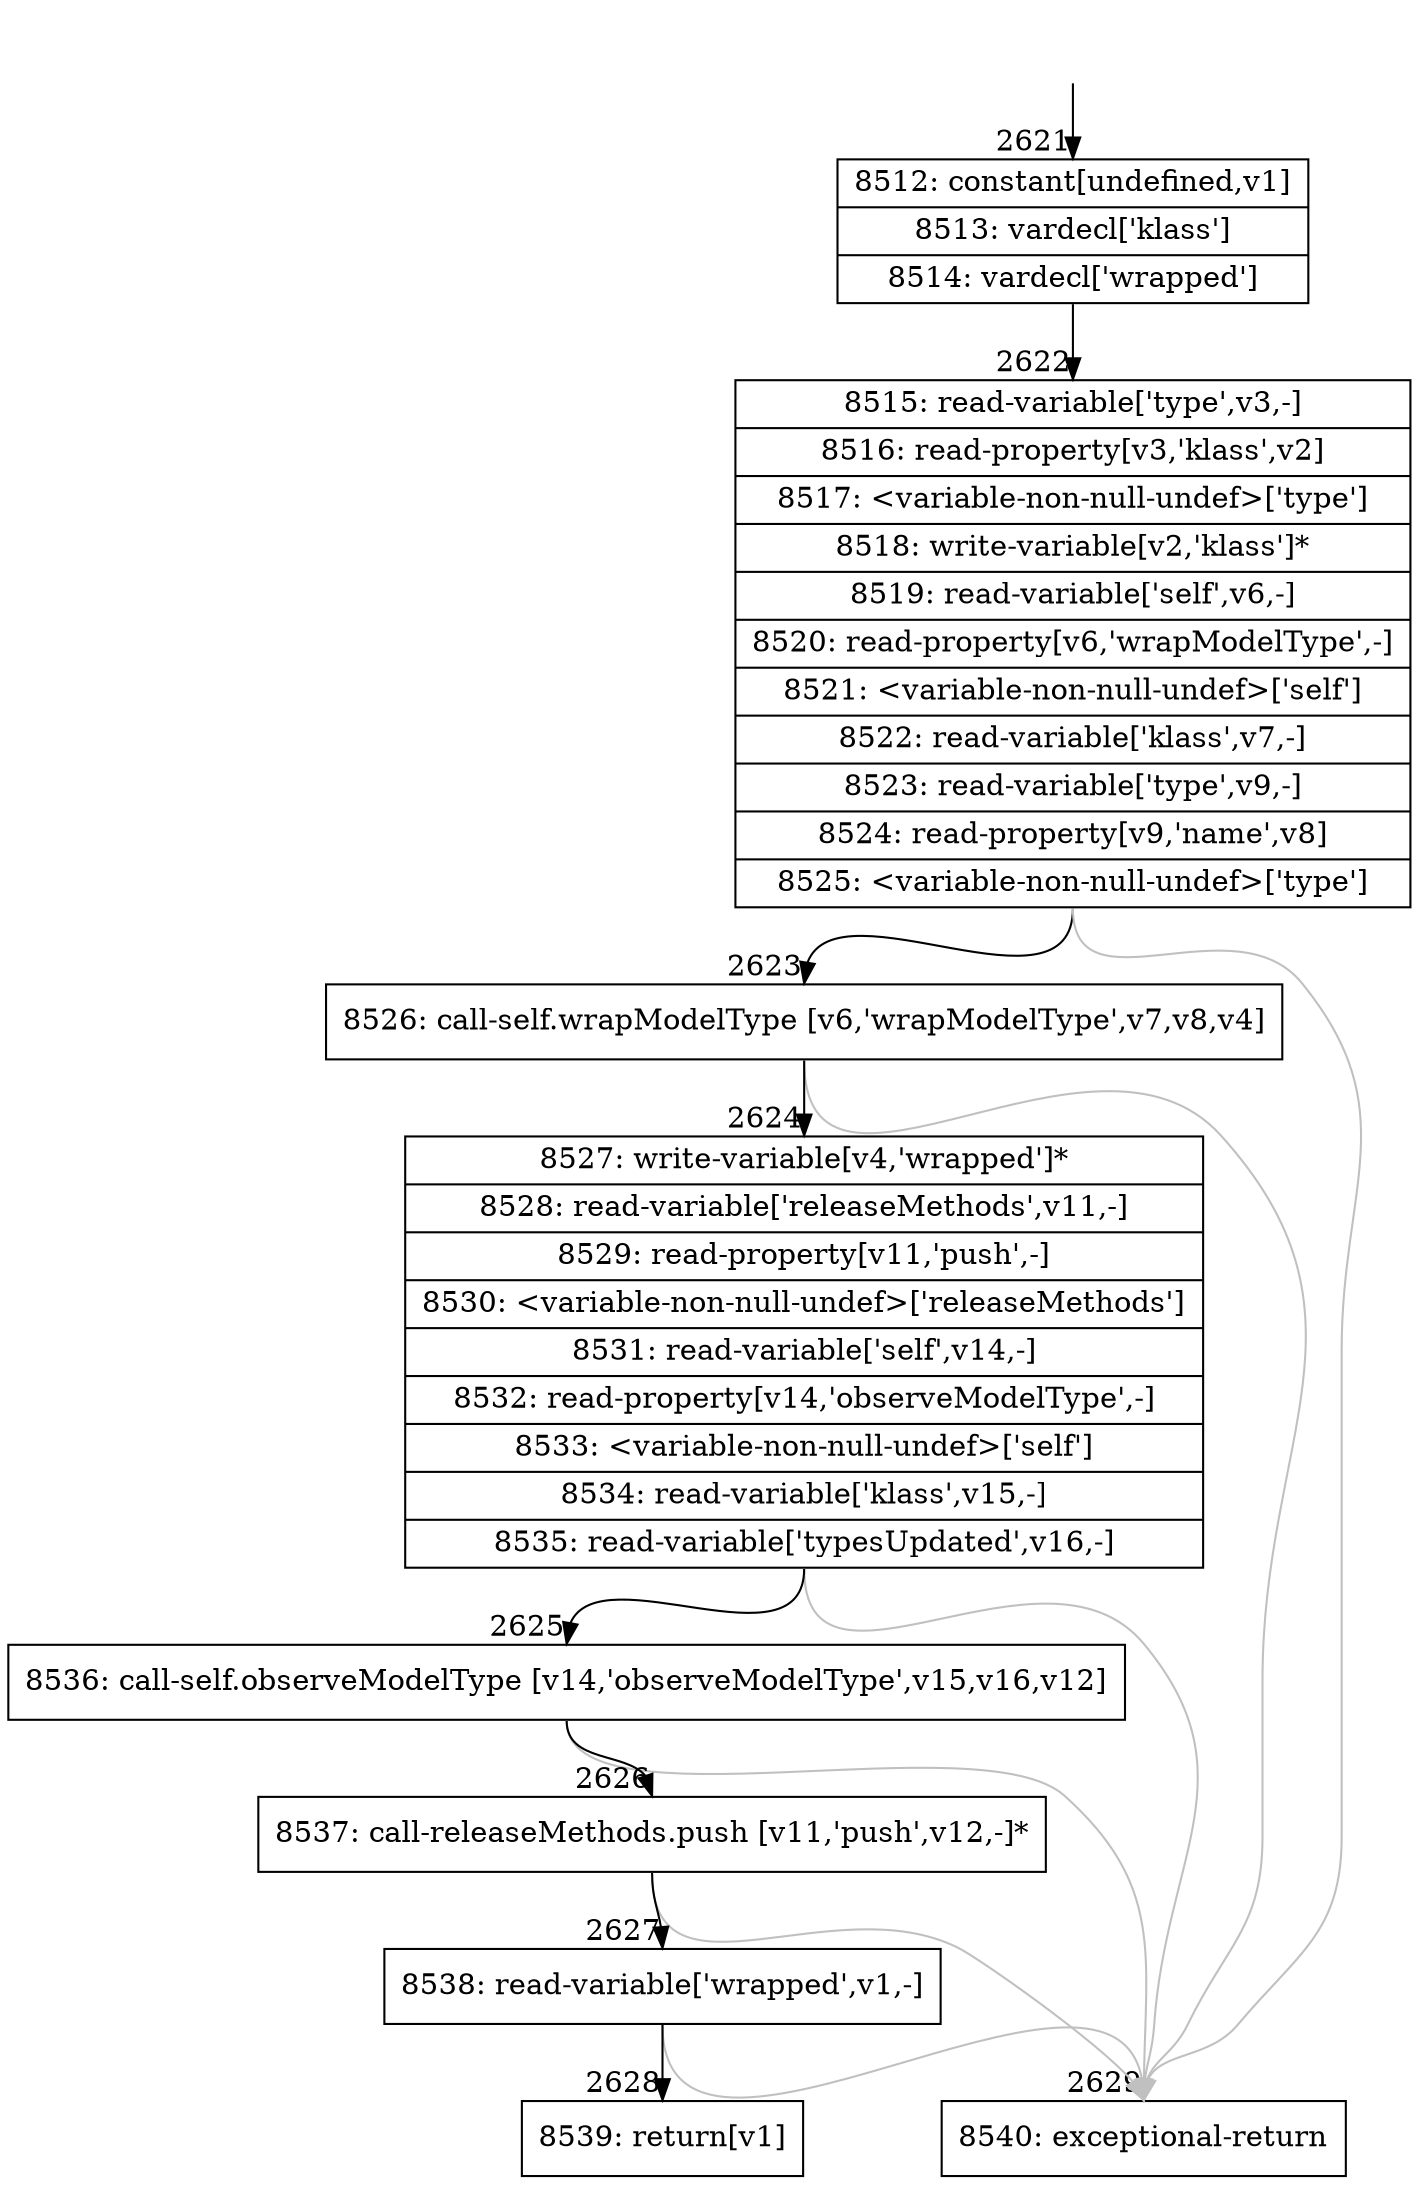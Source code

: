 digraph {
rankdir="TD"
BB_entry203[shape=none,label=""];
BB_entry203 -> BB2621 [tailport=s, headport=n, headlabel="    2621"]
BB2621 [shape=record label="{8512: constant[undefined,v1]|8513: vardecl['klass']|8514: vardecl['wrapped']}" ] 
BB2621 -> BB2622 [tailport=s, headport=n, headlabel="      2622"]
BB2622 [shape=record label="{8515: read-variable['type',v3,-]|8516: read-property[v3,'klass',v2]|8517: \<variable-non-null-undef\>['type']|8518: write-variable[v2,'klass']*|8519: read-variable['self',v6,-]|8520: read-property[v6,'wrapModelType',-]|8521: \<variable-non-null-undef\>['self']|8522: read-variable['klass',v7,-]|8523: read-variable['type',v9,-]|8524: read-property[v9,'name',v8]|8525: \<variable-non-null-undef\>['type']}" ] 
BB2622 -> BB2623 [tailport=s, headport=n, headlabel="      2623"]
BB2622 -> BB2629 [tailport=s, headport=n, color=gray, headlabel="      2629"]
BB2623 [shape=record label="{8526: call-self.wrapModelType [v6,'wrapModelType',v7,v8,v4]}" ] 
BB2623 -> BB2624 [tailport=s, headport=n, headlabel="      2624"]
BB2623 -> BB2629 [tailport=s, headport=n, color=gray]
BB2624 [shape=record label="{8527: write-variable[v4,'wrapped']*|8528: read-variable['releaseMethods',v11,-]|8529: read-property[v11,'push',-]|8530: \<variable-non-null-undef\>['releaseMethods']|8531: read-variable['self',v14,-]|8532: read-property[v14,'observeModelType',-]|8533: \<variable-non-null-undef\>['self']|8534: read-variable['klass',v15,-]|8535: read-variable['typesUpdated',v16,-]}" ] 
BB2624 -> BB2625 [tailport=s, headport=n, headlabel="      2625"]
BB2624 -> BB2629 [tailport=s, headport=n, color=gray]
BB2625 [shape=record label="{8536: call-self.observeModelType [v14,'observeModelType',v15,v16,v12]}" ] 
BB2625 -> BB2626 [tailport=s, headport=n, headlabel="      2626"]
BB2625 -> BB2629 [tailport=s, headport=n, color=gray]
BB2626 [shape=record label="{8537: call-releaseMethods.push [v11,'push',v12,-]*}" ] 
BB2626 -> BB2627 [tailport=s, headport=n, headlabel="      2627"]
BB2626 -> BB2629 [tailport=s, headport=n, color=gray]
BB2627 [shape=record label="{8538: read-variable['wrapped',v1,-]}" ] 
BB2627 -> BB2628 [tailport=s, headport=n, headlabel="      2628"]
BB2627 -> BB2629 [tailport=s, headport=n, color=gray]
BB2628 [shape=record label="{8539: return[v1]}" ] 
BB2629 [shape=record label="{8540: exceptional-return}" ] 
//#$~ 4432
}
